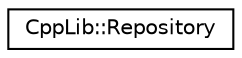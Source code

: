 digraph "Graphical Class Hierarchy"
{
  edge [fontname="Helvetica",fontsize="10",labelfontname="Helvetica",labelfontsize="10"];
  node [fontname="Helvetica",fontsize="10",shape=record];
  rankdir="LR";
  Node1 [label="CppLib::Repository",height=0.2,width=0.4,color="black", fillcolor="white", style="filled",URL="$class_cpp_lib_1_1_repository.html"];
}
